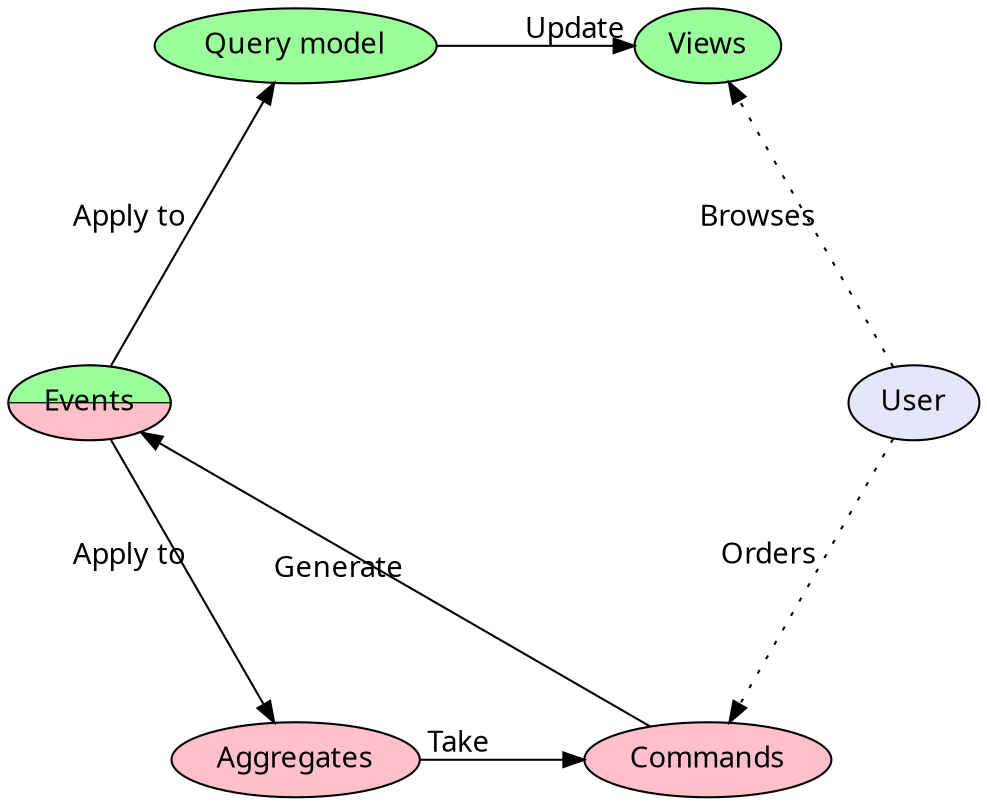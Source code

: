 digraph commands {
        layout="circo";
        edge [labelfloat=true fontname="sans-serif"];
        node [fontname="sans-serif"];
        Commands -> Events [label="Generate"]
        Events -> Aggregates [label="Apply to"]
        Events -> QueryModel [label="Apply to"]
        QueryModel -> Views [label="Update"]
        QueryModel [style=filled fillcolor=palegreen1 label="Query model"]
        Views [style=filled fillcolor=palegreen1]
        User [style=filled fillcolor=lavender]
        User -> Views [label="Browses" style=dotted]
        User -> Commands [label="Orders" style=dotted]
        Aggregates -> Commands [label="Take"]

        Commands [style=filled fillcolor=pink]
        Aggregates [style=filled fillcolor=pink]
        Events [style=wedged fillcolor="palegreen1:pink"]
}
